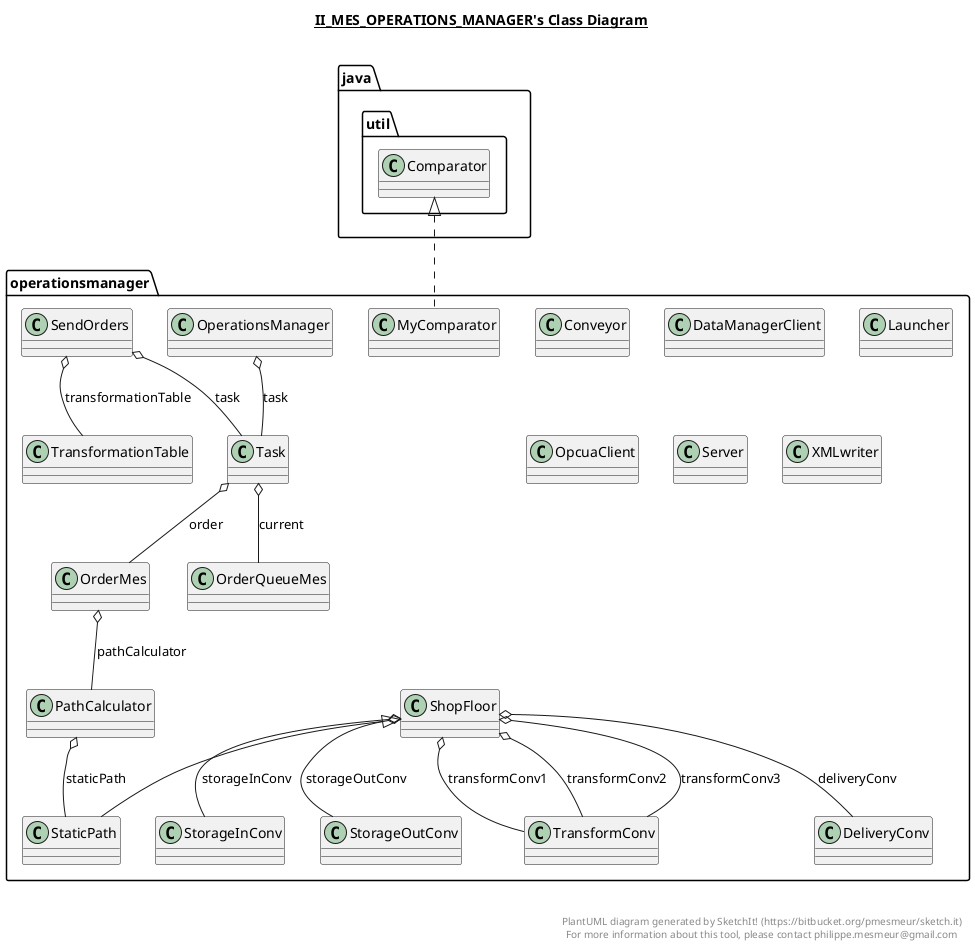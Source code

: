 @startuml

title __II_MES_OPERATIONS_MANAGER's Class Diagram__\n

  namespace operationsmanager {
    class operationsmanager.Conveyor {
    }
  }
  

  namespace operationsmanager {
    class operationsmanager.DataManagerClient {
    }
  }
  

  namespace operationsmanager {
    class operationsmanager.DeliveryConv {
    }
  }
  

  namespace operationsmanager {
    class operationsmanager.Launcher {
    }
  }
  

  namespace operationsmanager {
    class operationsmanager.MyComparator {
    }
  }
  

  namespace operationsmanager {
    class operationsmanager.OpcuaClient {
    }
  }
  

  namespace operationsmanager {
    class operationsmanager.OperationsManager {
    }
  }
  

  namespace operationsmanager {
    class operationsmanager.OrderMes {
    }
  }
  

  namespace operationsmanager {
    class operationsmanager.OrderQueueMes {
    }
  }
  

  namespace operationsmanager {
    class operationsmanager.PathCalculator {
    }
  }
  

  namespace operationsmanager {
    class operationsmanager.SendOrders {
    }
  }
  

  namespace operationsmanager {
    class operationsmanager.Server {
    }
  }
  

  namespace operationsmanager {
    class operationsmanager.ShopFloor {
    }
  }
  

  namespace operationsmanager {
    class operationsmanager.StaticPath {
    }
  }
  

  namespace operationsmanager {
    class operationsmanager.StorageInConv {
    }
  }
  

  namespace operationsmanager {
    class operationsmanager.StorageOutConv {
    }
  }
  

  namespace operationsmanager {
    class operationsmanager.Task {
    }
  }
  

  namespace operationsmanager {
    class operationsmanager.TransformConv {
    }
  }
  

  namespace operationsmanager {
    class operationsmanager.TransformationTable {
    }
  }
  

  namespace operationsmanager {
    class operationsmanager.XMLwriter {
    }
  }
  

  operationsmanager.MyComparator .up.|> java.util.Comparator
  operationsmanager.OperationsManager o-- operationsmanager.Task : task
  operationsmanager.OrderMes o-- operationsmanager.PathCalculator : pathCalculator
  operationsmanager.PathCalculator o-- operationsmanager.StaticPath : staticPath
  operationsmanager.SendOrders o-- operationsmanager.Task : task
  operationsmanager.SendOrders o-- operationsmanager.TransformationTable : transformationTable
  operationsmanager.ShopFloor o-- operationsmanager.DeliveryConv : deliveryConv
  operationsmanager.ShopFloor o-- operationsmanager.StorageInConv : storageInConv
  operationsmanager.ShopFloor o-- operationsmanager.StorageOutConv : storageOutConv
  operationsmanager.ShopFloor o-- operationsmanager.TransformConv : transformConv1
  operationsmanager.ShopFloor o-- operationsmanager.TransformConv : transformConv2
  operationsmanager.ShopFloor o-- operationsmanager.TransformConv : transformConv3
  operationsmanager.StaticPath -up-|> operationsmanager.ShopFloor
  operationsmanager.Task o-- operationsmanager.OrderQueueMes : current
  operationsmanager.Task o-- operationsmanager.OrderMes : order


right footer


PlantUML diagram generated by SketchIt! (https://bitbucket.org/pmesmeur/sketch.it)
For more information about this tool, please contact philippe.mesmeur@gmail.com
endfooter

@enduml
